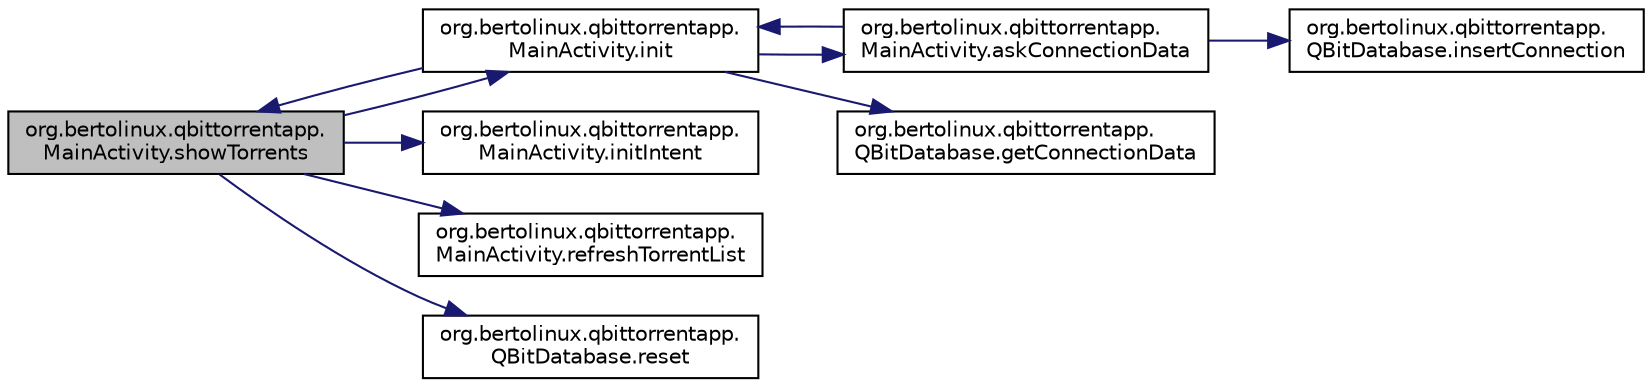 digraph "org.bertolinux.qbittorrentapp.MainActivity.showTorrents"
{
  edge [fontname="Helvetica",fontsize="10",labelfontname="Helvetica",labelfontsize="10"];
  node [fontname="Helvetica",fontsize="10",shape=record];
  rankdir="LR";
  Node32 [label="org.bertolinux.qbittorrentapp.\lMainActivity.showTorrents",height=0.2,width=0.4,color="black", fillcolor="grey75", style="filled", fontcolor="black"];
  Node32 -> Node33 [color="midnightblue",fontsize="10",style="solid",fontname="Helvetica"];
  Node33 [label="org.bertolinux.qbittorrentapp.\lMainActivity.init",height=0.2,width=0.4,color="black", fillcolor="white", style="filled",URL="$classorg_1_1bertolinux_1_1qbittorrentapp_1_1MainActivity.html#ab62eb7ecb4b9a0273e24fd009b8b45b0"];
  Node33 -> Node34 [color="midnightblue",fontsize="10",style="solid",fontname="Helvetica"];
  Node34 [label="org.bertolinux.qbittorrentapp.\lMainActivity.askConnectionData",height=0.2,width=0.4,color="black", fillcolor="white", style="filled",URL="$classorg_1_1bertolinux_1_1qbittorrentapp_1_1MainActivity.html#a8d6a3c42cc23067e2eefa0a96bef051e"];
  Node34 -> Node33 [color="midnightblue",fontsize="10",style="solid",fontname="Helvetica"];
  Node34 -> Node35 [color="midnightblue",fontsize="10",style="solid",fontname="Helvetica"];
  Node35 [label="org.bertolinux.qbittorrentapp.\lQBitDatabase.insertConnection",height=0.2,width=0.4,color="black", fillcolor="white", style="filled",URL="$classorg_1_1bertolinux_1_1qbittorrentapp_1_1QBitDatabase.html#a345bf96762d1df0946ee8f41b5016f89"];
  Node33 -> Node36 [color="midnightblue",fontsize="10",style="solid",fontname="Helvetica"];
  Node36 [label="org.bertolinux.qbittorrentapp.\lQBitDatabase.getConnectionData",height=0.2,width=0.4,color="black", fillcolor="white", style="filled",URL="$classorg_1_1bertolinux_1_1qbittorrentapp_1_1QBitDatabase.html#a0dcf85e3c20d4bb44e324416bc2416c5"];
  Node33 -> Node32 [color="midnightblue",fontsize="10",style="solid",fontname="Helvetica"];
  Node32 -> Node37 [color="midnightblue",fontsize="10",style="solid",fontname="Helvetica"];
  Node37 [label="org.bertolinux.qbittorrentapp.\lMainActivity.initIntent",height=0.2,width=0.4,color="black", fillcolor="white", style="filled",URL="$classorg_1_1bertolinux_1_1qbittorrentapp_1_1MainActivity.html#a499ea7f520e66e4369cc91f5002d3939"];
  Node32 -> Node38 [color="midnightblue",fontsize="10",style="solid",fontname="Helvetica"];
  Node38 [label="org.bertolinux.qbittorrentapp.\lMainActivity.refreshTorrentList",height=0.2,width=0.4,color="black", fillcolor="white", style="filled",URL="$classorg_1_1bertolinux_1_1qbittorrentapp_1_1MainActivity.html#a4a2e69e2b7d19769668227cc589ad12e"];
  Node32 -> Node39 [color="midnightblue",fontsize="10",style="solid",fontname="Helvetica"];
  Node39 [label="org.bertolinux.qbittorrentapp.\lQBitDatabase.reset",height=0.2,width=0.4,color="black", fillcolor="white", style="filled",URL="$classorg_1_1bertolinux_1_1qbittorrentapp_1_1QBitDatabase.html#a65bde5a8c0ecd56901919db94c83ffa0"];
}
